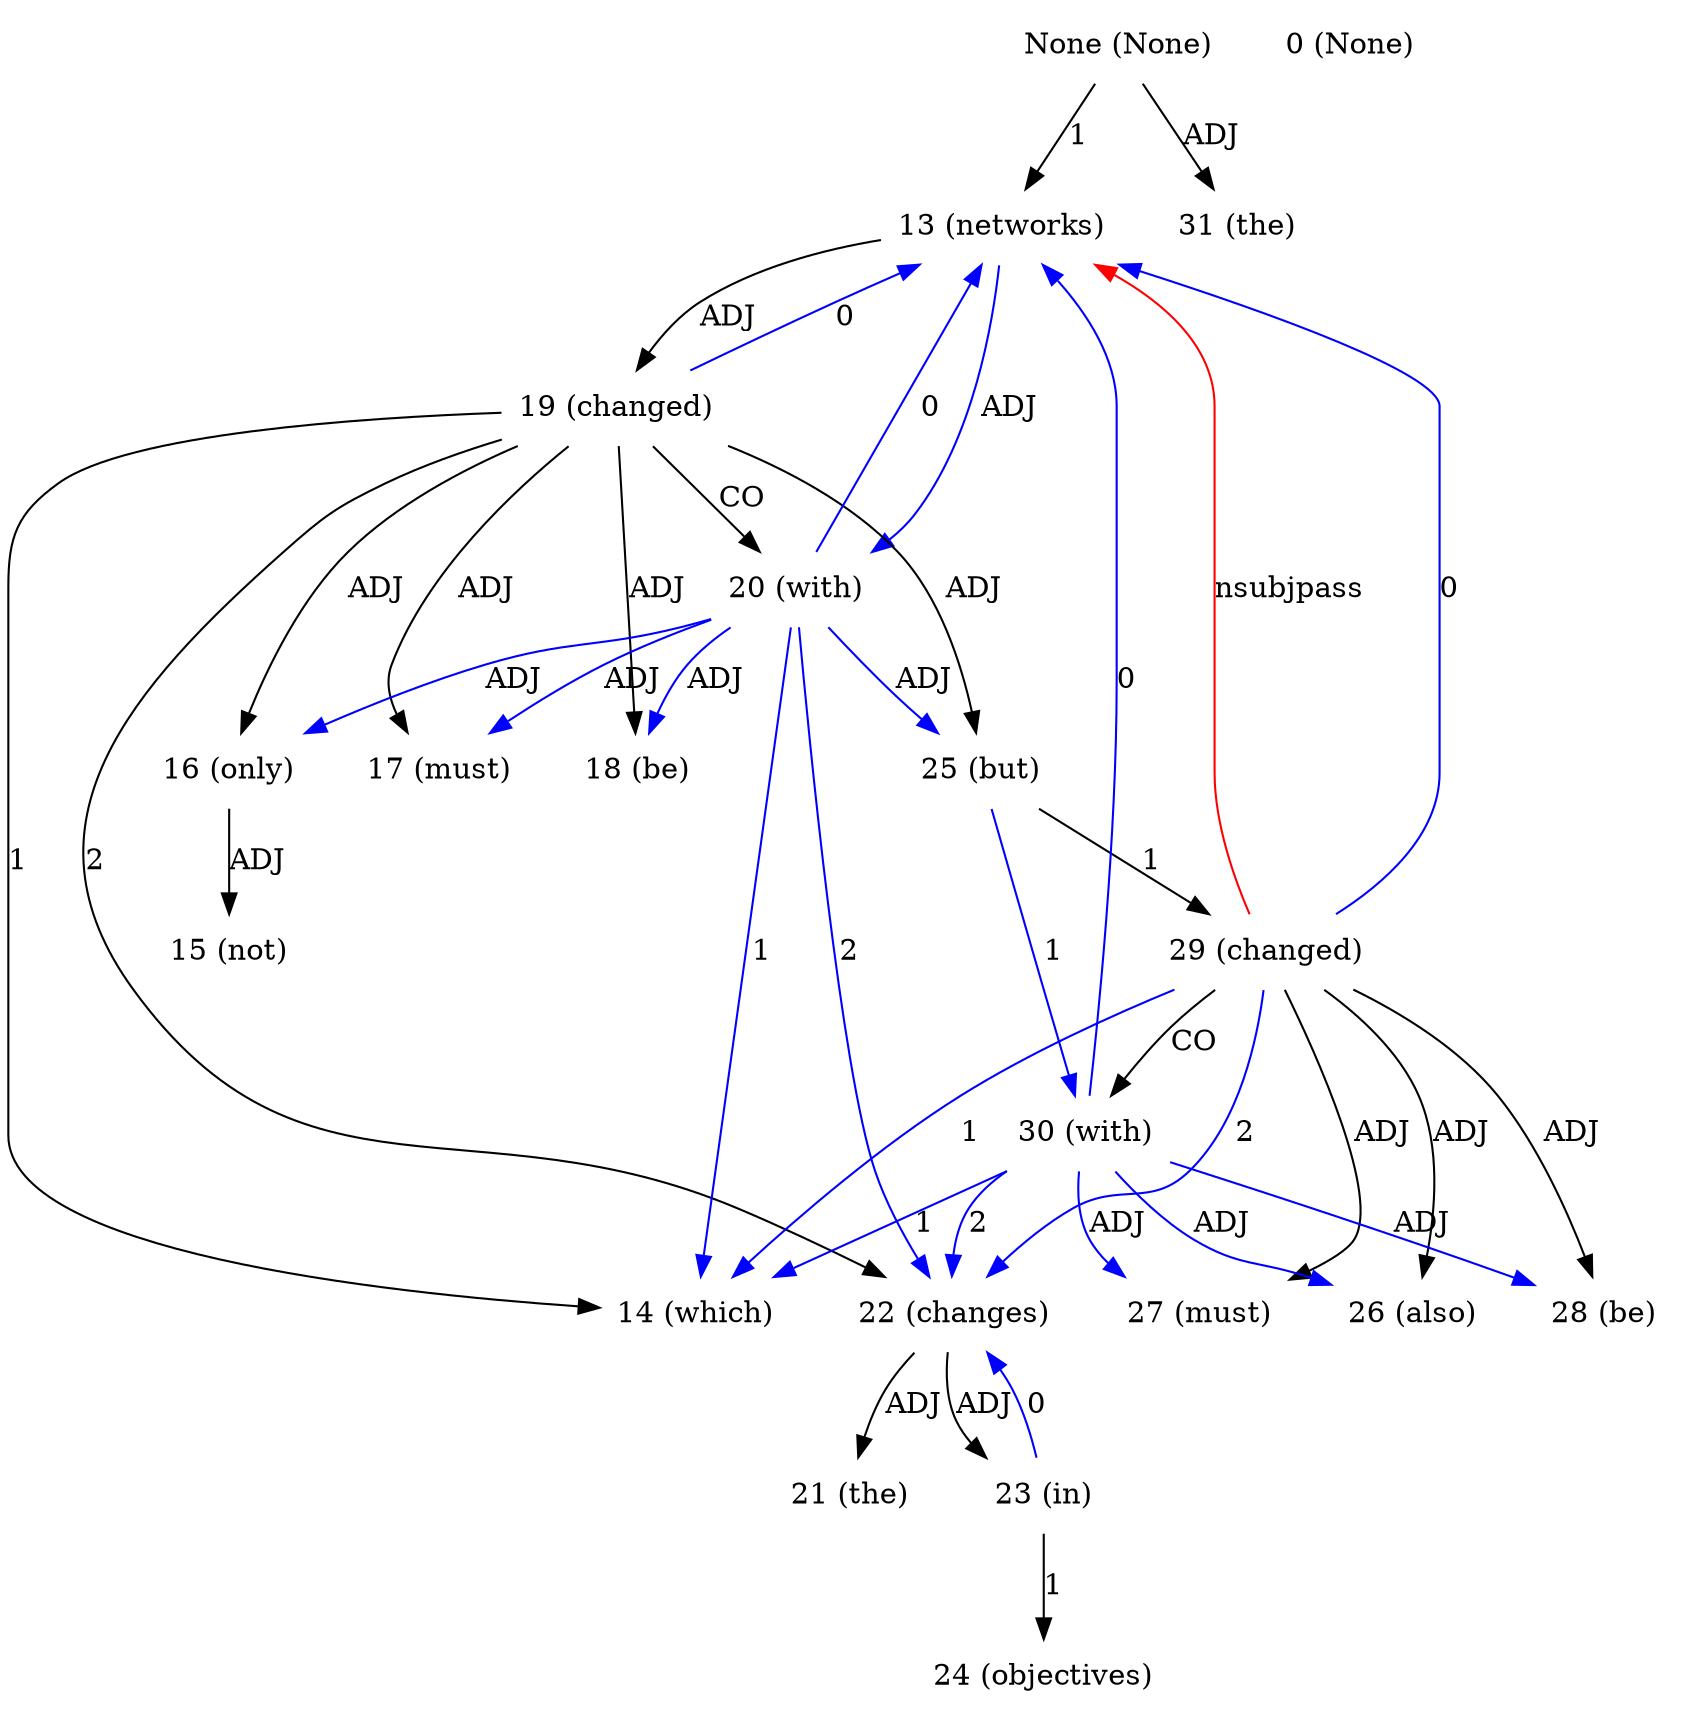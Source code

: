 digraph G{
edge [dir=forward]
node [shape=plaintext]

None [label="None (None)"]
None -> 13 [label="1"]
None [label="None (None)"]
None -> 31 [label="ADJ"]
0 [label="0 (None)"]
13 [label="13 (networks)"]
13 -> 19 [label="ADJ"]
13 -> 20 [label="ADJ", color="blue"]
29 -> 13 [label="nsubjpass", color="red"]
14 [label="14 (which)"]
15 [label="15 (not)"]
16 [label="16 (only)"]
16 -> 15 [label="ADJ"]
17 [label="17 (must)"]
18 [label="18 (be)"]
19 [label="19 (changed)"]
19 -> 14 [label="1"]
19 -> 20 [label="CO"]
19 -> 22 [label="2"]
19 -> 16 [label="ADJ"]
19 -> 17 [label="ADJ"]
19 -> 18 [label="ADJ"]
19 -> 25 [label="ADJ"]
19 -> 13 [label="0", color="blue"]
20 [label="20 (with)"]
20 -> 14 [label="1", color="blue"]
20 -> 13 [label="0", color="blue"]
20 -> 22 [label="2", color="blue"]
20 -> 25 [label="ADJ", color="blue"]
20 -> 17 [label="ADJ", color="blue"]
20 -> 16 [label="ADJ", color="blue"]
20 -> 18 [label="ADJ", color="blue"]
21 [label="21 (the)"]
22 [label="22 (changes)"]
22 -> 21 [label="ADJ"]
22 -> 23 [label="ADJ"]
23 [label="23 (in)"]
23 -> 24 [label="1"]
23 -> 22 [label="0", color="blue"]
24 [label="24 (objectives)"]
25 [label="25 (but)"]
25 -> 29 [label="1"]
25 -> 30 [label="1", color="blue"]
26 [label="26 (also)"]
27 [label="27 (must)"]
28 [label="28 (be)"]
29 [label="29 (changed)"]
29 -> 14 [label="1", color="blue"]
29 -> 30 [label="CO"]
29 -> 22 [label="2", color="blue"]
29 -> 26 [label="ADJ"]
29 -> 27 [label="ADJ"]
29 -> 28 [label="ADJ"]
29 -> 13 [label="0", color="blue"]
30 [label="30 (with)"]
30 -> 14 [label="1", color="blue"]
30 -> 13 [label="0", color="blue"]
30 -> 22 [label="2", color="blue"]
30 -> 27 [label="ADJ", color="blue"]
30 -> 28 [label="ADJ", color="blue"]
30 -> 26 [label="ADJ", color="blue"]
31 [label="31 (the)"]
}
